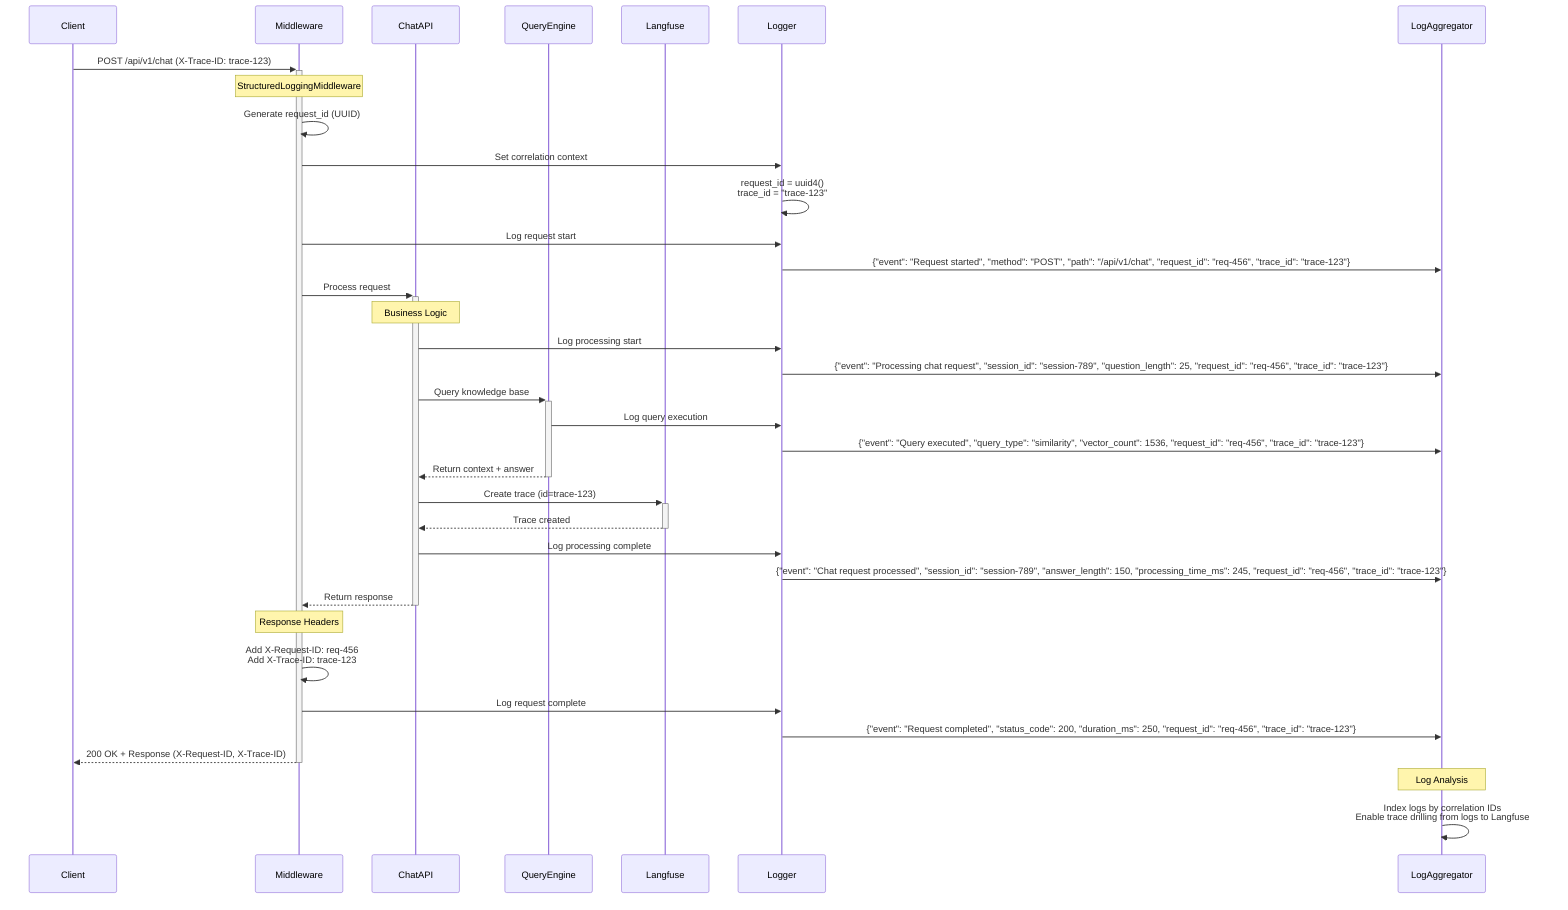 sequenceDiagram
    participant Client
    participant Middleware
    participant ChatAPI
    participant QueryEngine
    participant Langfuse
    participant Logger
    participant LogAggregator

    Client->>+Middleware: POST /api/v1/chat (X-Trace-ID: trace-123)
    
    Note over Middleware: StructuredLoggingMiddleware
    Middleware->>Middleware: Generate request_id (UUID)
    Middleware->>Logger: Set correlation context
    Logger->>Logger: request_id = uuid4()<br/>trace_id = "trace-123"
    
    Middleware->>Logger: Log request start
    Logger->>LogAggregator: {"event": "Request started", "method": "POST", "path": "/api/v1/chat", "request_id": "req-456", "trace_id": "trace-123"}
    
    Middleware->>+ChatAPI: Process request
    
    Note over ChatAPI: Business Logic
    ChatAPI->>Logger: Log processing start
    Logger->>LogAggregator: {"event": "Processing chat request", "session_id": "session-789", "question_length": 25, "request_id": "req-456", "trace_id": "trace-123"}
    
    ChatAPI->>+QueryEngine: Query knowledge base
    QueryEngine->>Logger: Log query execution
    Logger->>LogAggregator: {"event": "Query executed", "query_type": "similarity", "vector_count": 1536, "request_id": "req-456", "trace_id": "trace-123"}
    
    QueryEngine-->>-ChatAPI: Return context + answer
    
    ChatAPI->>+Langfuse: Create trace (id=trace-123)
    Langfuse-->>-ChatAPI: Trace created
    
    ChatAPI->>Logger: Log processing complete
    Logger->>LogAggregator: {"event": "Chat request processed", "session_id": "session-789", "answer_length": 150, "processing_time_ms": 245, "request_id": "req-456", "trace_id": "trace-123"}
    
    ChatAPI-->>-Middleware: Return response
    
    Note over Middleware: Response Headers
    Middleware->>Middleware: Add X-Request-ID: req-456<br/>Add X-Trace-ID: trace-123
    
    Middleware->>Logger: Log request complete
    Logger->>LogAggregator: {"event": "Request completed", "status_code": 200, "duration_ms": 250, "request_id": "req-456", "trace_id": "trace-123"}
    
    Middleware-->>-Client: 200 OK + Response (X-Request-ID, X-Trace-ID)
    
    Note over LogAggregator: Log Analysis
    LogAggregator->>LogAggregator: Index logs by correlation IDs<br/>Enable trace drilling from logs to Langfuse